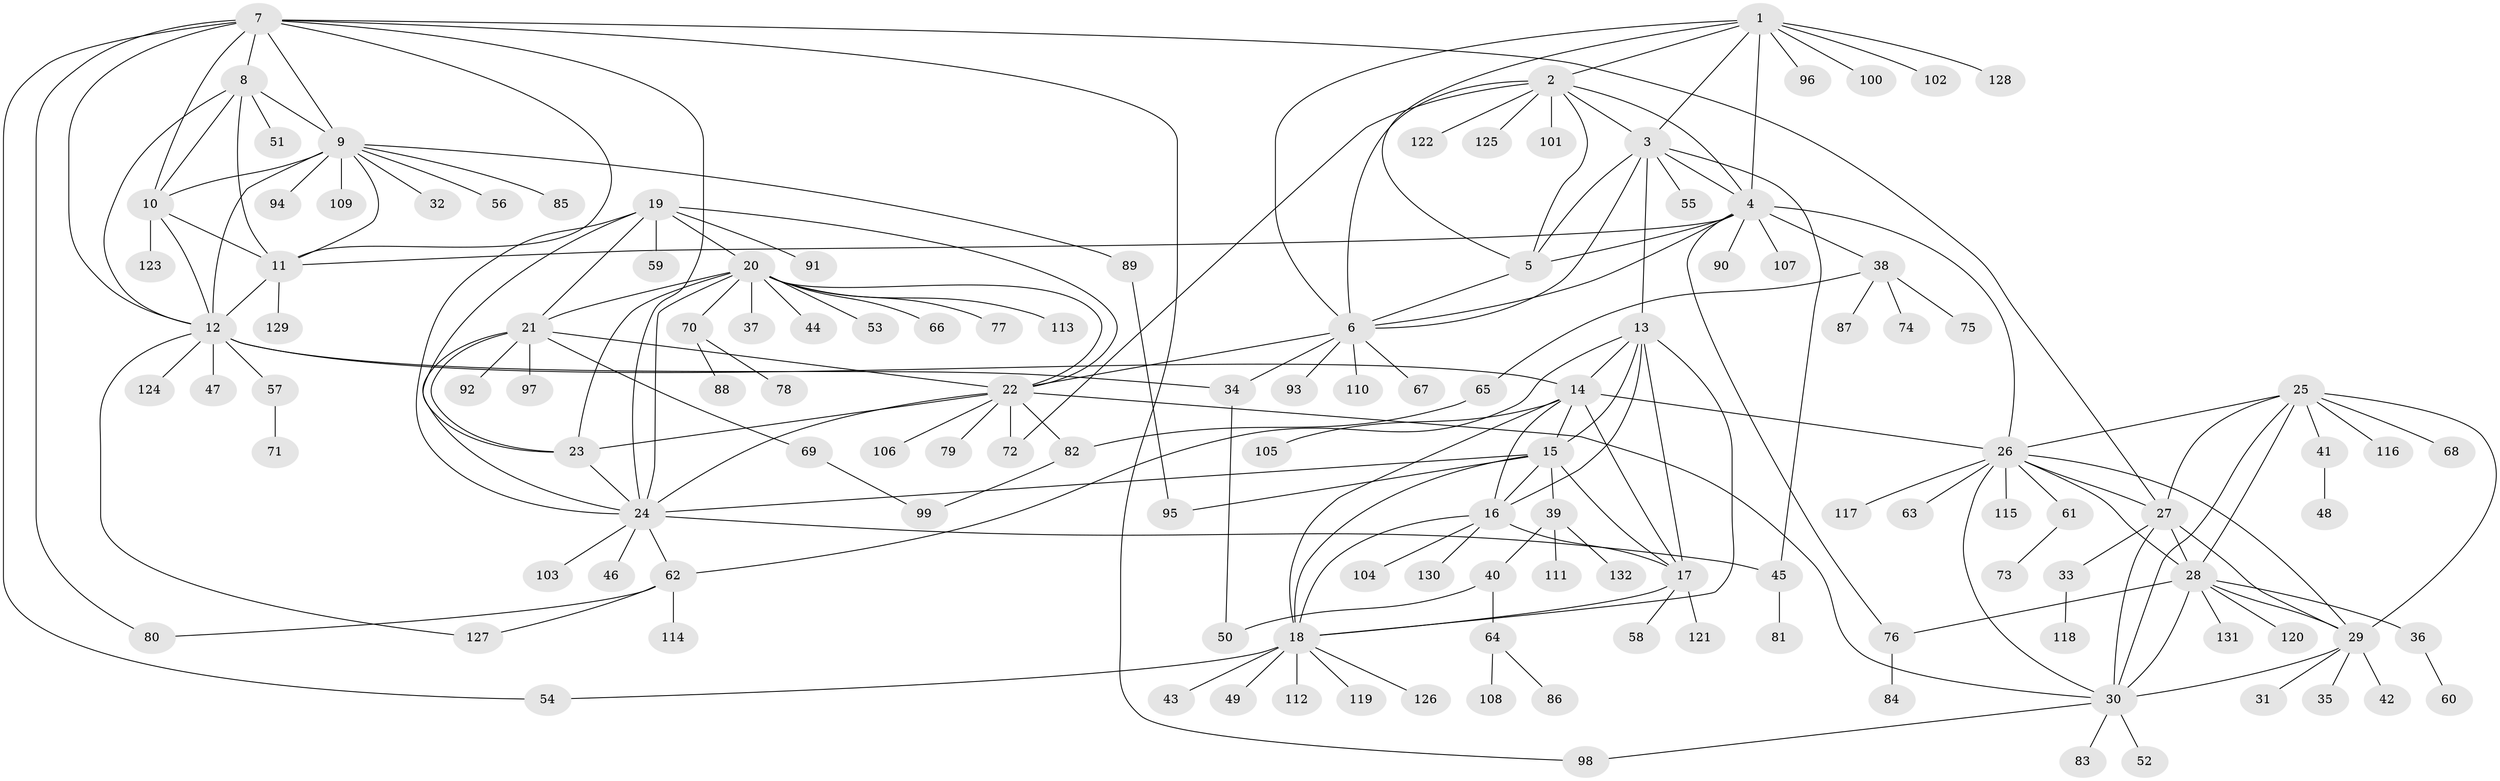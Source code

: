 // Generated by graph-tools (version 1.1) at 2025/11/02/27/25 16:11:29]
// undirected, 132 vertices, 200 edges
graph export_dot {
graph [start="1"]
  node [color=gray90,style=filled];
  1;
  2;
  3;
  4;
  5;
  6;
  7;
  8;
  9;
  10;
  11;
  12;
  13;
  14;
  15;
  16;
  17;
  18;
  19;
  20;
  21;
  22;
  23;
  24;
  25;
  26;
  27;
  28;
  29;
  30;
  31;
  32;
  33;
  34;
  35;
  36;
  37;
  38;
  39;
  40;
  41;
  42;
  43;
  44;
  45;
  46;
  47;
  48;
  49;
  50;
  51;
  52;
  53;
  54;
  55;
  56;
  57;
  58;
  59;
  60;
  61;
  62;
  63;
  64;
  65;
  66;
  67;
  68;
  69;
  70;
  71;
  72;
  73;
  74;
  75;
  76;
  77;
  78;
  79;
  80;
  81;
  82;
  83;
  84;
  85;
  86;
  87;
  88;
  89;
  90;
  91;
  92;
  93;
  94;
  95;
  96;
  97;
  98;
  99;
  100;
  101;
  102;
  103;
  104;
  105;
  106;
  107;
  108;
  109;
  110;
  111;
  112;
  113;
  114;
  115;
  116;
  117;
  118;
  119;
  120;
  121;
  122;
  123;
  124;
  125;
  126;
  127;
  128;
  129;
  130;
  131;
  132;
  1 -- 2;
  1 -- 3;
  1 -- 4;
  1 -- 5;
  1 -- 6;
  1 -- 96;
  1 -- 100;
  1 -- 102;
  1 -- 128;
  2 -- 3;
  2 -- 4;
  2 -- 5;
  2 -- 6;
  2 -- 72;
  2 -- 101;
  2 -- 122;
  2 -- 125;
  3 -- 4;
  3 -- 5;
  3 -- 6;
  3 -- 13;
  3 -- 45;
  3 -- 55;
  4 -- 5;
  4 -- 6;
  4 -- 11;
  4 -- 26;
  4 -- 38;
  4 -- 76;
  4 -- 90;
  4 -- 107;
  5 -- 6;
  6 -- 22;
  6 -- 34;
  6 -- 67;
  6 -- 93;
  6 -- 110;
  7 -- 8;
  7 -- 9;
  7 -- 10;
  7 -- 11;
  7 -- 12;
  7 -- 24;
  7 -- 27;
  7 -- 54;
  7 -- 80;
  7 -- 98;
  8 -- 9;
  8 -- 10;
  8 -- 11;
  8 -- 12;
  8 -- 51;
  9 -- 10;
  9 -- 11;
  9 -- 12;
  9 -- 32;
  9 -- 56;
  9 -- 85;
  9 -- 89;
  9 -- 94;
  9 -- 109;
  10 -- 11;
  10 -- 12;
  10 -- 123;
  11 -- 12;
  11 -- 129;
  12 -- 14;
  12 -- 34;
  12 -- 47;
  12 -- 57;
  12 -- 124;
  12 -- 127;
  13 -- 14;
  13 -- 15;
  13 -- 16;
  13 -- 17;
  13 -- 18;
  13 -- 62;
  14 -- 15;
  14 -- 16;
  14 -- 17;
  14 -- 18;
  14 -- 26;
  14 -- 105;
  15 -- 16;
  15 -- 17;
  15 -- 18;
  15 -- 24;
  15 -- 39;
  15 -- 95;
  16 -- 17;
  16 -- 18;
  16 -- 104;
  16 -- 130;
  17 -- 18;
  17 -- 58;
  17 -- 121;
  18 -- 43;
  18 -- 49;
  18 -- 54;
  18 -- 112;
  18 -- 119;
  18 -- 126;
  19 -- 20;
  19 -- 21;
  19 -- 22;
  19 -- 23;
  19 -- 24;
  19 -- 59;
  19 -- 91;
  20 -- 21;
  20 -- 22;
  20 -- 23;
  20 -- 24;
  20 -- 37;
  20 -- 44;
  20 -- 53;
  20 -- 66;
  20 -- 70;
  20 -- 77;
  20 -- 113;
  21 -- 22;
  21 -- 23;
  21 -- 24;
  21 -- 69;
  21 -- 92;
  21 -- 97;
  22 -- 23;
  22 -- 24;
  22 -- 30;
  22 -- 72;
  22 -- 79;
  22 -- 82;
  22 -- 106;
  23 -- 24;
  24 -- 45;
  24 -- 46;
  24 -- 62;
  24 -- 103;
  25 -- 26;
  25 -- 27;
  25 -- 28;
  25 -- 29;
  25 -- 30;
  25 -- 41;
  25 -- 68;
  25 -- 116;
  26 -- 27;
  26 -- 28;
  26 -- 29;
  26 -- 30;
  26 -- 61;
  26 -- 63;
  26 -- 115;
  26 -- 117;
  27 -- 28;
  27 -- 29;
  27 -- 30;
  27 -- 33;
  28 -- 29;
  28 -- 30;
  28 -- 36;
  28 -- 76;
  28 -- 120;
  28 -- 131;
  29 -- 30;
  29 -- 31;
  29 -- 35;
  29 -- 42;
  30 -- 52;
  30 -- 83;
  30 -- 98;
  33 -- 118;
  34 -- 50;
  36 -- 60;
  38 -- 65;
  38 -- 74;
  38 -- 75;
  38 -- 87;
  39 -- 40;
  39 -- 111;
  39 -- 132;
  40 -- 50;
  40 -- 64;
  41 -- 48;
  45 -- 81;
  57 -- 71;
  61 -- 73;
  62 -- 80;
  62 -- 114;
  62 -- 127;
  64 -- 86;
  64 -- 108;
  65 -- 82;
  69 -- 99;
  70 -- 78;
  70 -- 88;
  76 -- 84;
  82 -- 99;
  89 -- 95;
}
